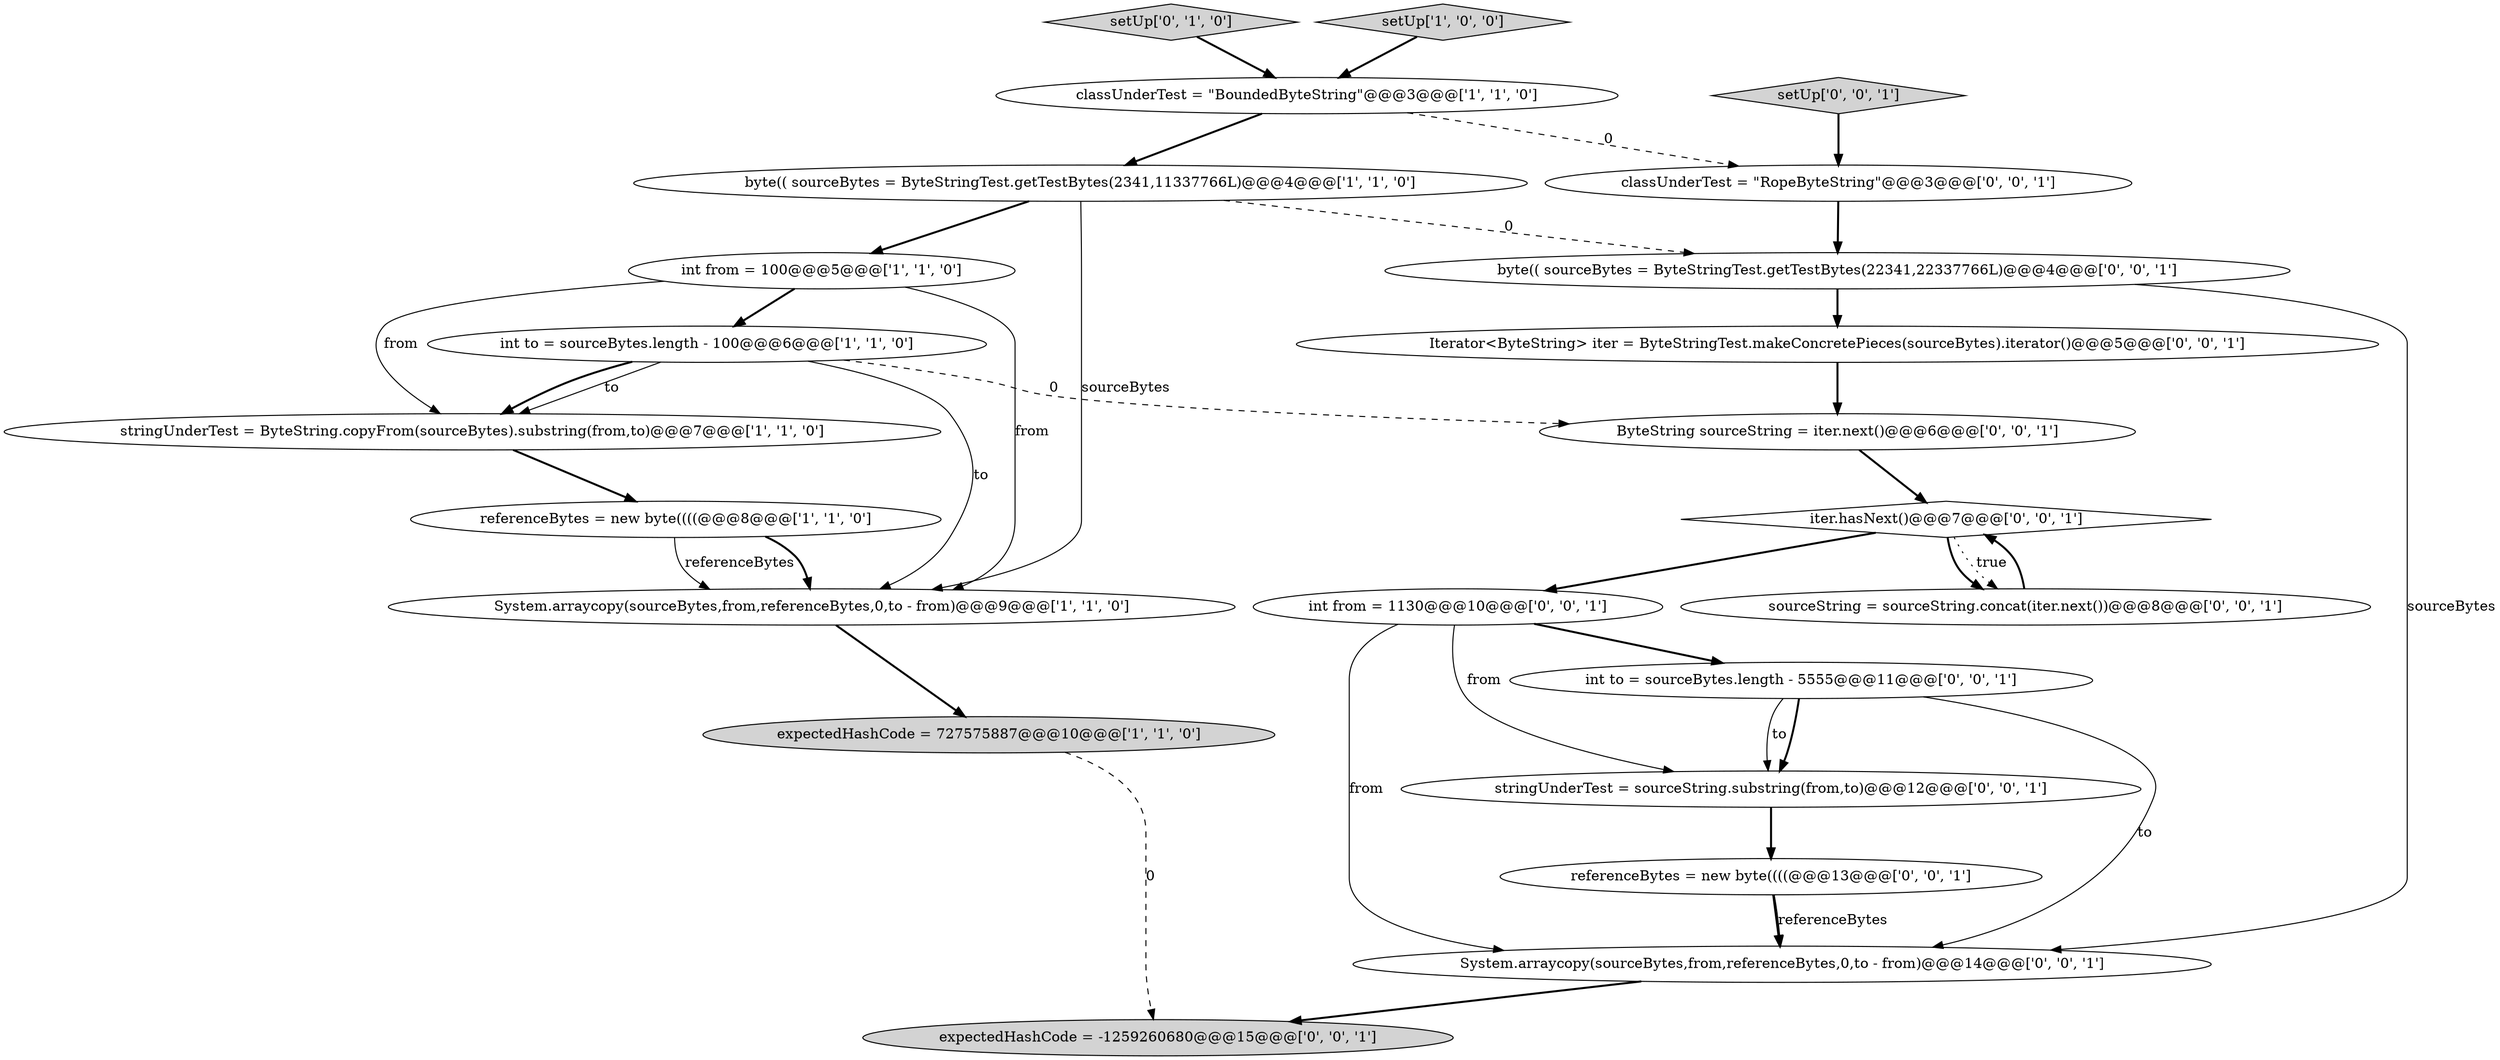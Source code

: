 digraph {
2 [style = filled, label = "int from = 100@@@5@@@['1', '1', '0']", fillcolor = white, shape = ellipse image = "AAA0AAABBB1BBB"];
5 [style = filled, label = "referenceBytes = new byte((((@@@8@@@['1', '1', '0']", fillcolor = white, shape = ellipse image = "AAA0AAABBB1BBB"];
9 [style = filled, label = "setUp['0', '1', '0']", fillcolor = lightgray, shape = diamond image = "AAA0AAABBB2BBB"];
7 [style = filled, label = "int to = sourceBytes.length - 100@@@6@@@['1', '1', '0']", fillcolor = white, shape = ellipse image = "AAA0AAABBB1BBB"];
20 [style = filled, label = "int to = sourceBytes.length - 5555@@@11@@@['0', '0', '1']", fillcolor = white, shape = ellipse image = "AAA0AAABBB3BBB"];
16 [style = filled, label = "int from = 1130@@@10@@@['0', '0', '1']", fillcolor = white, shape = ellipse image = "AAA0AAABBB3BBB"];
15 [style = filled, label = "byte(( sourceBytes = ByteStringTest.getTestBytes(22341,22337766L)@@@4@@@['0', '0', '1']", fillcolor = white, shape = ellipse image = "AAA0AAABBB3BBB"];
18 [style = filled, label = "setUp['0', '0', '1']", fillcolor = lightgray, shape = diamond image = "AAA0AAABBB3BBB"];
4 [style = filled, label = "byte(( sourceBytes = ByteStringTest.getTestBytes(2341,11337766L)@@@4@@@['1', '1', '0']", fillcolor = white, shape = ellipse image = "AAA0AAABBB1BBB"];
8 [style = filled, label = "expectedHashCode = 727575887@@@10@@@['1', '1', '0']", fillcolor = lightgray, shape = ellipse image = "AAA0AAABBB1BBB"];
17 [style = filled, label = "sourceString = sourceString.concat(iter.next())@@@8@@@['0', '0', '1']", fillcolor = white, shape = ellipse image = "AAA0AAABBB3BBB"];
21 [style = filled, label = "referenceBytes = new byte((((@@@13@@@['0', '0', '1']", fillcolor = white, shape = ellipse image = "AAA0AAABBB3BBB"];
22 [style = filled, label = "System.arraycopy(sourceBytes,from,referenceBytes,0,to - from)@@@14@@@['0', '0', '1']", fillcolor = white, shape = ellipse image = "AAA0AAABBB3BBB"];
3 [style = filled, label = "setUp['1', '0', '0']", fillcolor = lightgray, shape = diamond image = "AAA0AAABBB1BBB"];
12 [style = filled, label = "classUnderTest = \"RopeByteString\"@@@3@@@['0', '0', '1']", fillcolor = white, shape = ellipse image = "AAA0AAABBB3BBB"];
11 [style = filled, label = "stringUnderTest = sourceString.substring(from,to)@@@12@@@['0', '0', '1']", fillcolor = white, shape = ellipse image = "AAA0AAABBB3BBB"];
19 [style = filled, label = "ByteString sourceString = iter.next()@@@6@@@['0', '0', '1']", fillcolor = white, shape = ellipse image = "AAA0AAABBB3BBB"];
13 [style = filled, label = "expectedHashCode = -1259260680@@@15@@@['0', '0', '1']", fillcolor = lightgray, shape = ellipse image = "AAA0AAABBB3BBB"];
1 [style = filled, label = "classUnderTest = \"BoundedByteString\"@@@3@@@['1', '1', '0']", fillcolor = white, shape = ellipse image = "AAA0AAABBB1BBB"];
0 [style = filled, label = "System.arraycopy(sourceBytes,from,referenceBytes,0,to - from)@@@9@@@['1', '1', '0']", fillcolor = white, shape = ellipse image = "AAA0AAABBB1BBB"];
10 [style = filled, label = "iter.hasNext()@@@7@@@['0', '0', '1']", fillcolor = white, shape = diamond image = "AAA0AAABBB3BBB"];
6 [style = filled, label = "stringUnderTest = ByteString.copyFrom(sourceBytes).substring(from,to)@@@7@@@['1', '1', '0']", fillcolor = white, shape = ellipse image = "AAA0AAABBB1BBB"];
14 [style = filled, label = "Iterator<ByteString> iter = ByteStringTest.makeConcretePieces(sourceBytes).iterator()@@@5@@@['0', '0', '1']", fillcolor = white, shape = ellipse image = "AAA0AAABBB3BBB"];
17->10 [style = bold, label=""];
1->4 [style = bold, label=""];
3->1 [style = bold, label=""];
15->14 [style = bold, label=""];
5->0 [style = solid, label="referenceBytes"];
11->21 [style = bold, label=""];
12->15 [style = bold, label=""];
16->22 [style = solid, label="from"];
18->12 [style = bold, label=""];
20->11 [style = solid, label="to"];
14->19 [style = bold, label=""];
19->10 [style = bold, label=""];
10->17 [style = bold, label=""];
7->6 [style = solid, label="to"];
7->0 [style = solid, label="to"];
4->2 [style = bold, label=""];
8->13 [style = dashed, label="0"];
10->17 [style = dotted, label="true"];
1->12 [style = dashed, label="0"];
6->5 [style = bold, label=""];
20->22 [style = solid, label="to"];
10->16 [style = bold, label=""];
5->0 [style = bold, label=""];
2->0 [style = solid, label="from"];
7->19 [style = dashed, label="0"];
21->22 [style = bold, label=""];
21->22 [style = solid, label="referenceBytes"];
2->6 [style = solid, label="from"];
4->15 [style = dashed, label="0"];
15->22 [style = solid, label="sourceBytes"];
7->6 [style = bold, label=""];
0->8 [style = bold, label=""];
16->11 [style = solid, label="from"];
2->7 [style = bold, label=""];
9->1 [style = bold, label=""];
16->20 [style = bold, label=""];
4->0 [style = solid, label="sourceBytes"];
22->13 [style = bold, label=""];
20->11 [style = bold, label=""];
}
